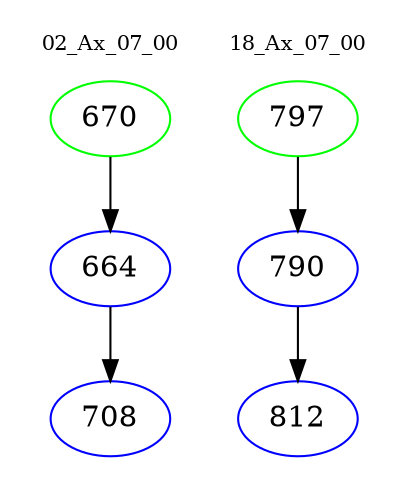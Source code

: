 digraph{
subgraph cluster_0 {
color = white
label = "02_Ax_07_00";
fontsize=10;
T0_670 [label="670", color="green"]
T0_670 -> T0_664 [color="black"]
T0_664 [label="664", color="blue"]
T0_664 -> T0_708 [color="black"]
T0_708 [label="708", color="blue"]
}
subgraph cluster_1 {
color = white
label = "18_Ax_07_00";
fontsize=10;
T1_797 [label="797", color="green"]
T1_797 -> T1_790 [color="black"]
T1_790 [label="790", color="blue"]
T1_790 -> T1_812 [color="black"]
T1_812 [label="812", color="blue"]
}
}
